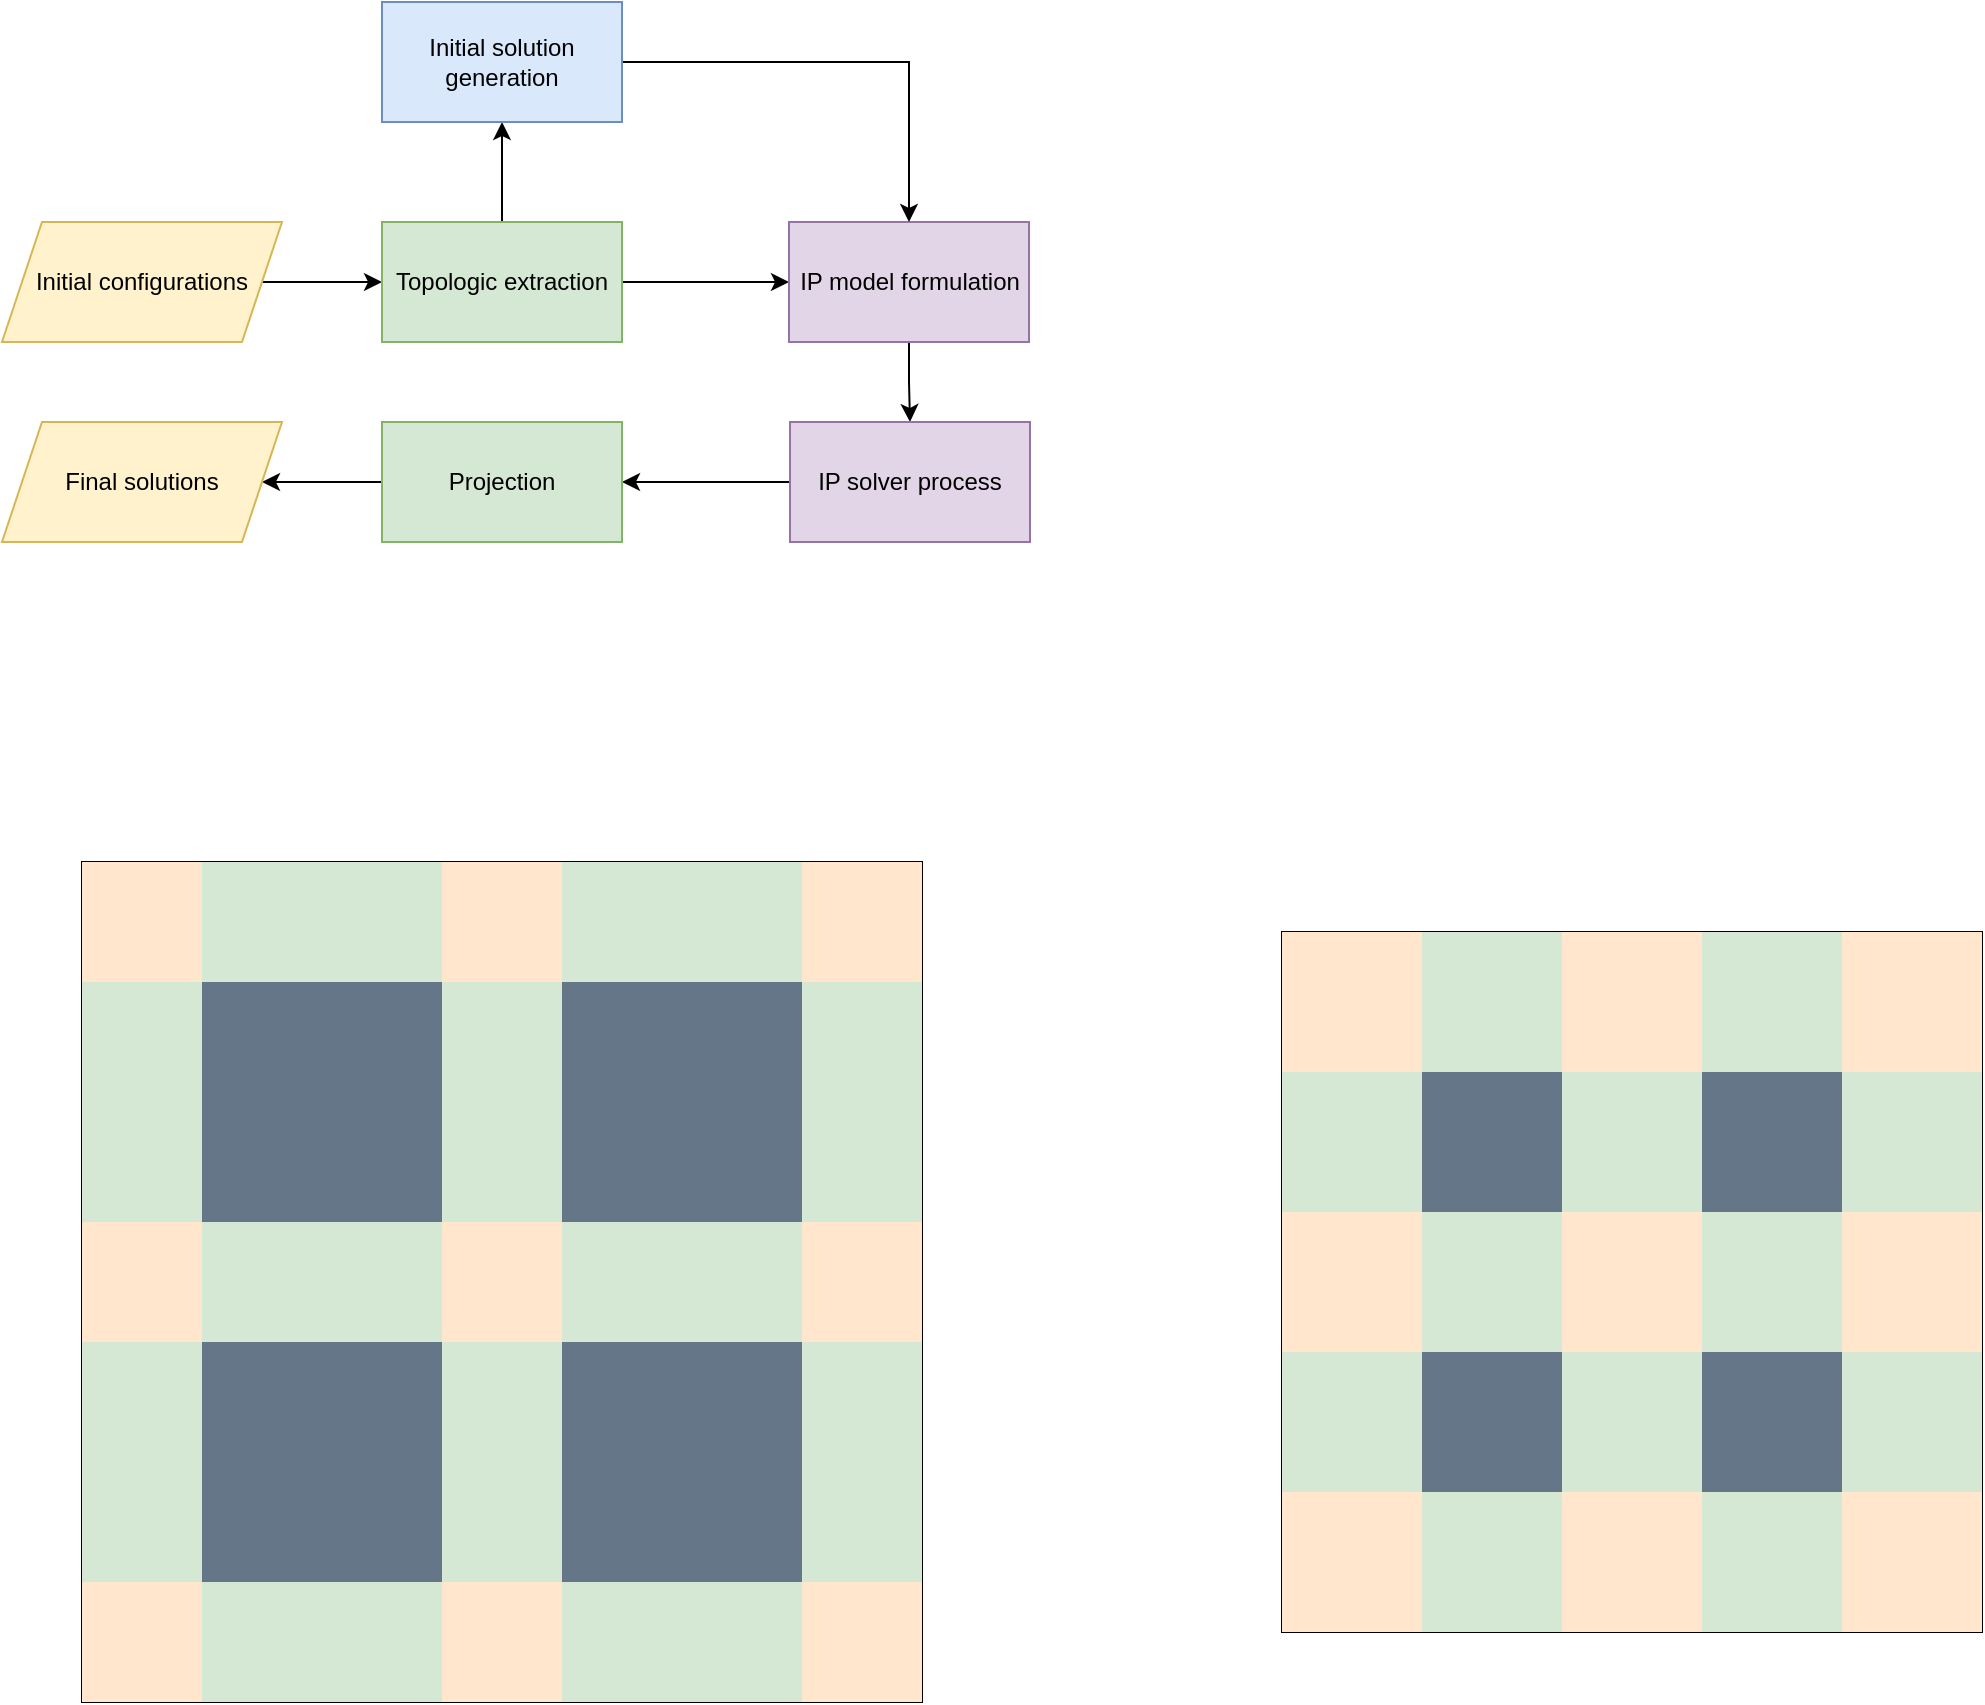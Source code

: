 <mxfile version="14.5.3" type="github">
  <diagram id="I2StB4HqvmvGapNNE5oy" name="Page-1">
    <mxGraphModel dx="1176" dy="695" grid="1" gridSize="10" guides="1" tooltips="1" connect="1" arrows="1" fold="1" page="1" pageScale="1" pageWidth="827" pageHeight="1169" math="0" shadow="0">
      <root>
        <mxCell id="0" />
        <mxCell id="1" parent="0" />
        <mxCell id="PMEJsE3CoTqAWys0NIsd-4" style="edgeStyle=orthogonalEdgeStyle;rounded=0;orthogonalLoop=1;jettySize=auto;html=1;exitX=1;exitY=0.5;exitDx=0;exitDy=0;entryX=0;entryY=0.5;entryDx=0;entryDy=0;" parent="1" source="PMEJsE3CoTqAWys0NIsd-5" target="PMEJsE3CoTqAWys0NIsd-2" edge="1">
          <mxGeometry relative="1" as="geometry">
            <mxPoint x="170" y="360" as="sourcePoint" />
          </mxGeometry>
        </mxCell>
        <mxCell id="PMEJsE3CoTqAWys0NIsd-7" value="" style="edgeStyle=orthogonalEdgeStyle;rounded=0;orthogonalLoop=1;jettySize=auto;html=1;" parent="1" source="PMEJsE3CoTqAWys0NIsd-2" target="PMEJsE3CoTqAWys0NIsd-6" edge="1">
          <mxGeometry relative="1" as="geometry" />
        </mxCell>
        <mxCell id="PMEJsE3CoTqAWys0NIsd-10" value="" style="edgeStyle=orthogonalEdgeStyle;rounded=0;orthogonalLoop=1;jettySize=auto;html=1;" parent="1" source="PMEJsE3CoTqAWys0NIsd-2" target="PMEJsE3CoTqAWys0NIsd-9" edge="1">
          <mxGeometry relative="1" as="geometry" />
        </mxCell>
        <mxCell id="PMEJsE3CoTqAWys0NIsd-2" value="Topologic extraction" style="rounded=0;whiteSpace=wrap;html=1;fillColor=#d5e8d4;strokeColor=#82b366;" parent="1" vertex="1">
          <mxGeometry x="210" y="330" width="120" height="60" as="geometry" />
        </mxCell>
        <mxCell id="PMEJsE3CoTqAWys0NIsd-5" value="Initial configurations" style="shape=parallelogram;perimeter=parallelogramPerimeter;whiteSpace=wrap;html=1;fixedSize=1;fillColor=#fff2cc;strokeColor=#d6b656;" parent="1" vertex="1">
          <mxGeometry x="20" y="330" width="140" height="60" as="geometry" />
        </mxCell>
        <mxCell id="PMEJsE3CoTqAWys0NIsd-13" value="" style="edgeStyle=orthogonalEdgeStyle;rounded=0;orthogonalLoop=1;jettySize=auto;html=1;" parent="1" source="PMEJsE3CoTqAWys0NIsd-6" target="PMEJsE3CoTqAWys0NIsd-12" edge="1">
          <mxGeometry relative="1" as="geometry" />
        </mxCell>
        <mxCell id="PMEJsE3CoTqAWys0NIsd-6" value="IP model formulation" style="rounded=0;whiteSpace=wrap;html=1;fillColor=#e1d5e7;strokeColor=#9673a6;" parent="1" vertex="1">
          <mxGeometry x="413.5" y="330" width="120" height="60" as="geometry" />
        </mxCell>
        <mxCell id="PMEJsE3CoTqAWys0NIsd-11" style="edgeStyle=orthogonalEdgeStyle;rounded=0;orthogonalLoop=1;jettySize=auto;html=1;exitX=1;exitY=0.5;exitDx=0;exitDy=0;entryX=0.5;entryY=0;entryDx=0;entryDy=0;" parent="1" source="PMEJsE3CoTqAWys0NIsd-9" target="PMEJsE3CoTqAWys0NIsd-6" edge="1">
          <mxGeometry relative="1" as="geometry" />
        </mxCell>
        <mxCell id="PMEJsE3CoTqAWys0NIsd-9" value="Initial solution generation" style="whiteSpace=wrap;html=1;rounded=0;fillColor=#dae8fc;strokeColor=#6c8ebf;" parent="1" vertex="1">
          <mxGeometry x="210" y="220" width="120" height="60" as="geometry" />
        </mxCell>
        <mxCell id="PMEJsE3CoTqAWys0NIsd-18" value="" style="edgeStyle=orthogonalEdgeStyle;rounded=0;orthogonalLoop=1;jettySize=auto;html=1;" parent="1" source="PMEJsE3CoTqAWys0NIsd-12" target="PMEJsE3CoTqAWys0NIsd-14" edge="1">
          <mxGeometry relative="1" as="geometry" />
        </mxCell>
        <mxCell id="PMEJsE3CoTqAWys0NIsd-12" value="IP solver process" style="whiteSpace=wrap;html=1;rounded=0;fillColor=#e1d5e7;strokeColor=#9673a6;" parent="1" vertex="1">
          <mxGeometry x="414" y="430" width="120" height="60" as="geometry" />
        </mxCell>
        <mxCell id="PMEJsE3CoTqAWys0NIsd-17" value="" style="edgeStyle=orthogonalEdgeStyle;rounded=0;orthogonalLoop=1;jettySize=auto;html=1;" parent="1" source="PMEJsE3CoTqAWys0NIsd-14" target="PMEJsE3CoTqAWys0NIsd-16" edge="1">
          <mxGeometry relative="1" as="geometry" />
        </mxCell>
        <mxCell id="PMEJsE3CoTqAWys0NIsd-14" value="Projection" style="whiteSpace=wrap;html=1;rounded=0;fillColor=#d5e8d4;strokeColor=#82b366;" parent="1" vertex="1">
          <mxGeometry x="210" y="430" width="120" height="60" as="geometry" />
        </mxCell>
        <mxCell id="PMEJsE3CoTqAWys0NIsd-16" value="Final solutions" style="shape=parallelogram;perimeter=parallelogramPerimeter;whiteSpace=wrap;html=1;fixedSize=1;rounded=0;fillColor=#fff2cc;strokeColor=#d6b656;" parent="1" vertex="1">
          <mxGeometry x="20" y="430" width="140" height="60" as="geometry" />
        </mxCell>
        <mxCell id="oNIAzY-AN2ZQxvYKMyRC-1" value="" style="shape=table;html=1;whiteSpace=wrap;startSize=0;container=1;collapsible=0;childLayout=tableLayout;" vertex="1" parent="1">
          <mxGeometry x="60" y="650" width="420" height="420" as="geometry" />
        </mxCell>
        <mxCell id="oNIAzY-AN2ZQxvYKMyRC-2" value="" style="shape=partialRectangle;html=1;whiteSpace=wrap;collapsible=0;dropTarget=0;pointerEvents=0;fillColor=none;top=0;left=0;bottom=0;right=0;points=[[0,0.5],[1,0.5]];portConstraint=eastwest;" vertex="1" parent="oNIAzY-AN2ZQxvYKMyRC-1">
          <mxGeometry width="420" height="60" as="geometry" />
        </mxCell>
        <mxCell id="oNIAzY-AN2ZQxvYKMyRC-3" value="" style="shape=partialRectangle;html=1;whiteSpace=wrap;connectable=0;overflow=hidden;fillColor=#ffe6cc;top=0;left=0;bottom=0;right=0;strokeColor=#d79b00;" vertex="1" parent="oNIAzY-AN2ZQxvYKMyRC-2">
          <mxGeometry width="60" height="60" as="geometry" />
        </mxCell>
        <mxCell id="oNIAzY-AN2ZQxvYKMyRC-4" value="" style="shape=partialRectangle;html=1;whiteSpace=wrap;connectable=0;overflow=hidden;fillColor=#d5e8d4;top=0;left=0;bottom=0;right=0;strokeColor=#82b366;" vertex="1" parent="oNIAzY-AN2ZQxvYKMyRC-2">
          <mxGeometry x="60" width="60" height="60" as="geometry" />
        </mxCell>
        <mxCell id="oNIAzY-AN2ZQxvYKMyRC-5" value="" style="shape=partialRectangle;html=1;whiteSpace=wrap;connectable=0;overflow=hidden;fillColor=#d5e8d4;top=0;left=0;bottom=0;right=0;strokeColor=#82b366;" vertex="1" parent="oNIAzY-AN2ZQxvYKMyRC-2">
          <mxGeometry x="120" width="60" height="60" as="geometry" />
        </mxCell>
        <mxCell id="oNIAzY-AN2ZQxvYKMyRC-6" value="" style="shape=partialRectangle;html=1;whiteSpace=wrap;connectable=0;overflow=hidden;fillColor=#ffe6cc;top=0;left=0;bottom=0;right=0;strokeColor=#d79b00;" vertex="1" parent="oNIAzY-AN2ZQxvYKMyRC-2">
          <mxGeometry x="180" width="60" height="60" as="geometry" />
        </mxCell>
        <mxCell id="oNIAzY-AN2ZQxvYKMyRC-7" value="" style="shape=partialRectangle;html=1;whiteSpace=wrap;connectable=0;overflow=hidden;fillColor=#d5e8d4;top=0;left=0;bottom=0;right=0;strokeColor=#82b366;" vertex="1" parent="oNIAzY-AN2ZQxvYKMyRC-2">
          <mxGeometry x="240" width="60" height="60" as="geometry" />
        </mxCell>
        <mxCell id="oNIAzY-AN2ZQxvYKMyRC-8" value="" style="shape=partialRectangle;html=1;whiteSpace=wrap;connectable=0;overflow=hidden;fillColor=#d5e8d4;top=0;left=0;bottom=0;right=0;strokeColor=#82b366;" vertex="1" parent="oNIAzY-AN2ZQxvYKMyRC-2">
          <mxGeometry x="300" width="60" height="60" as="geometry" />
        </mxCell>
        <mxCell id="oNIAzY-AN2ZQxvYKMyRC-9" value="" style="shape=partialRectangle;html=1;whiteSpace=wrap;connectable=0;overflow=hidden;fillColor=#ffe6cc;top=0;left=0;bottom=0;right=0;strokeColor=#d79b00;" vertex="1" parent="oNIAzY-AN2ZQxvYKMyRC-2">
          <mxGeometry x="360" width="60" height="60" as="geometry" />
        </mxCell>
        <mxCell id="oNIAzY-AN2ZQxvYKMyRC-10" value="" style="shape=partialRectangle;html=1;whiteSpace=wrap;collapsible=0;dropTarget=0;pointerEvents=0;fillColor=none;top=0;left=0;bottom=0;right=0;points=[[0,0.5],[1,0.5]];portConstraint=eastwest;" vertex="1" parent="oNIAzY-AN2ZQxvYKMyRC-1">
          <mxGeometry y="60" width="420" height="60" as="geometry" />
        </mxCell>
        <mxCell id="oNIAzY-AN2ZQxvYKMyRC-11" value="" style="shape=partialRectangle;html=1;whiteSpace=wrap;connectable=0;overflow=hidden;fillColor=#d5e8d4;top=0;left=0;bottom=0;right=0;strokeColor=#82b366;" vertex="1" parent="oNIAzY-AN2ZQxvYKMyRC-10">
          <mxGeometry width="60" height="60" as="geometry" />
        </mxCell>
        <mxCell id="oNIAzY-AN2ZQxvYKMyRC-12" value="" style="shape=partialRectangle;html=1;whiteSpace=wrap;connectable=0;overflow=hidden;fillColor=#647687;top=0;left=0;bottom=0;right=0;strokeColor=#314354;fontColor=#ffffff;" vertex="1" parent="oNIAzY-AN2ZQxvYKMyRC-10">
          <mxGeometry x="60" width="60" height="60" as="geometry" />
        </mxCell>
        <mxCell id="oNIAzY-AN2ZQxvYKMyRC-13" value="" style="shape=partialRectangle;html=1;whiteSpace=wrap;connectable=0;overflow=hidden;fillColor=#647687;top=0;left=0;bottom=0;right=0;strokeColor=#314354;fontColor=#ffffff;" vertex="1" parent="oNIAzY-AN2ZQxvYKMyRC-10">
          <mxGeometry x="120" width="60" height="60" as="geometry" />
        </mxCell>
        <mxCell id="oNIAzY-AN2ZQxvYKMyRC-14" value="" style="shape=partialRectangle;html=1;whiteSpace=wrap;connectable=0;overflow=hidden;fillColor=#d5e8d4;top=0;left=0;bottom=0;right=0;strokeColor=#82b366;" vertex="1" parent="oNIAzY-AN2ZQxvYKMyRC-10">
          <mxGeometry x="180" width="60" height="60" as="geometry" />
        </mxCell>
        <mxCell id="oNIAzY-AN2ZQxvYKMyRC-15" value="" style="shape=partialRectangle;html=1;whiteSpace=wrap;connectable=0;overflow=hidden;fillColor=#647687;top=0;left=0;bottom=0;right=0;strokeColor=#314354;fontColor=#ffffff;" vertex="1" parent="oNIAzY-AN2ZQxvYKMyRC-10">
          <mxGeometry x="240" width="60" height="60" as="geometry" />
        </mxCell>
        <mxCell id="oNIAzY-AN2ZQxvYKMyRC-16" value="" style="shape=partialRectangle;html=1;whiteSpace=wrap;connectable=0;overflow=hidden;fillColor=#647687;top=0;left=0;bottom=0;right=0;strokeColor=#314354;fontColor=#ffffff;" vertex="1" parent="oNIAzY-AN2ZQxvYKMyRC-10">
          <mxGeometry x="300" width="60" height="60" as="geometry" />
        </mxCell>
        <mxCell id="oNIAzY-AN2ZQxvYKMyRC-17" value="" style="shape=partialRectangle;html=1;whiteSpace=wrap;connectable=0;overflow=hidden;fillColor=#d5e8d4;top=0;left=0;bottom=0;right=0;strokeColor=#82b366;" vertex="1" parent="oNIAzY-AN2ZQxvYKMyRC-10">
          <mxGeometry x="360" width="60" height="60" as="geometry" />
        </mxCell>
        <mxCell id="oNIAzY-AN2ZQxvYKMyRC-18" value="" style="shape=partialRectangle;html=1;whiteSpace=wrap;collapsible=0;dropTarget=0;pointerEvents=0;fillColor=none;top=0;left=0;bottom=0;right=0;points=[[0,0.5],[1,0.5]];portConstraint=eastwest;" vertex="1" parent="oNIAzY-AN2ZQxvYKMyRC-1">
          <mxGeometry y="120" width="420" height="60" as="geometry" />
        </mxCell>
        <mxCell id="oNIAzY-AN2ZQxvYKMyRC-19" value="" style="shape=partialRectangle;html=1;whiteSpace=wrap;connectable=0;overflow=hidden;fillColor=#d5e8d4;top=0;left=0;bottom=0;right=0;strokeColor=#82b366;" vertex="1" parent="oNIAzY-AN2ZQxvYKMyRC-18">
          <mxGeometry width="60" height="60" as="geometry" />
        </mxCell>
        <mxCell id="oNIAzY-AN2ZQxvYKMyRC-20" value="" style="shape=partialRectangle;html=1;whiteSpace=wrap;connectable=0;overflow=hidden;fillColor=#647687;top=0;left=0;bottom=0;right=0;strokeColor=#314354;fontColor=#ffffff;" vertex="1" parent="oNIAzY-AN2ZQxvYKMyRC-18">
          <mxGeometry x="60" width="60" height="60" as="geometry" />
        </mxCell>
        <mxCell id="oNIAzY-AN2ZQxvYKMyRC-21" value="" style="shape=partialRectangle;html=1;whiteSpace=wrap;connectable=0;overflow=hidden;fillColor=#647687;top=0;left=0;bottom=0;right=0;strokeColor=#314354;fontColor=#ffffff;" vertex="1" parent="oNIAzY-AN2ZQxvYKMyRC-18">
          <mxGeometry x="120" width="60" height="60" as="geometry" />
        </mxCell>
        <mxCell id="oNIAzY-AN2ZQxvYKMyRC-22" value="" style="shape=partialRectangle;html=1;whiteSpace=wrap;connectable=0;overflow=hidden;fillColor=#d5e8d4;top=0;left=0;bottom=0;right=0;strokeColor=#82b366;" vertex="1" parent="oNIAzY-AN2ZQxvYKMyRC-18">
          <mxGeometry x="180" width="60" height="60" as="geometry" />
        </mxCell>
        <mxCell id="oNIAzY-AN2ZQxvYKMyRC-23" value="" style="shape=partialRectangle;html=1;whiteSpace=wrap;connectable=0;overflow=hidden;fillColor=#647687;top=0;left=0;bottom=0;right=0;strokeColor=#314354;fontColor=#ffffff;" vertex="1" parent="oNIAzY-AN2ZQxvYKMyRC-18">
          <mxGeometry x="240" width="60" height="60" as="geometry" />
        </mxCell>
        <mxCell id="oNIAzY-AN2ZQxvYKMyRC-24" value="" style="shape=partialRectangle;html=1;whiteSpace=wrap;connectable=0;overflow=hidden;fillColor=#647687;top=0;left=0;bottom=0;right=0;strokeColor=#314354;fontColor=#ffffff;" vertex="1" parent="oNIAzY-AN2ZQxvYKMyRC-18">
          <mxGeometry x="300" width="60" height="60" as="geometry" />
        </mxCell>
        <mxCell id="oNIAzY-AN2ZQxvYKMyRC-25" value="" style="shape=partialRectangle;html=1;whiteSpace=wrap;connectable=0;overflow=hidden;fillColor=#d5e8d4;top=0;left=0;bottom=0;right=0;strokeColor=#82b366;" vertex="1" parent="oNIAzY-AN2ZQxvYKMyRC-18">
          <mxGeometry x="360" width="60" height="60" as="geometry" />
        </mxCell>
        <mxCell id="oNIAzY-AN2ZQxvYKMyRC-26" value="" style="shape=partialRectangle;html=1;whiteSpace=wrap;collapsible=0;dropTarget=0;pointerEvents=0;fillColor=none;top=0;left=0;bottom=0;right=0;points=[[0,0.5],[1,0.5]];portConstraint=eastwest;" vertex="1" parent="oNIAzY-AN2ZQxvYKMyRC-1">
          <mxGeometry y="180" width="420" height="60" as="geometry" />
        </mxCell>
        <mxCell id="oNIAzY-AN2ZQxvYKMyRC-27" value="" style="shape=partialRectangle;html=1;whiteSpace=wrap;connectable=0;overflow=hidden;fillColor=#ffe6cc;top=0;left=0;bottom=0;right=0;strokeColor=#d79b00;" vertex="1" parent="oNIAzY-AN2ZQxvYKMyRC-26">
          <mxGeometry width="60" height="60" as="geometry" />
        </mxCell>
        <mxCell id="oNIAzY-AN2ZQxvYKMyRC-28" value="" style="shape=partialRectangle;html=1;whiteSpace=wrap;connectable=0;overflow=hidden;fillColor=#d5e8d4;top=0;left=0;bottom=0;right=0;strokeColor=#82b366;" vertex="1" parent="oNIAzY-AN2ZQxvYKMyRC-26">
          <mxGeometry x="60" width="60" height="60" as="geometry" />
        </mxCell>
        <mxCell id="oNIAzY-AN2ZQxvYKMyRC-29" value="" style="shape=partialRectangle;html=1;whiteSpace=wrap;connectable=0;overflow=hidden;fillColor=#d5e8d4;top=0;left=0;bottom=0;right=0;strokeColor=#82b366;" vertex="1" parent="oNIAzY-AN2ZQxvYKMyRC-26">
          <mxGeometry x="120" width="60" height="60" as="geometry" />
        </mxCell>
        <mxCell id="oNIAzY-AN2ZQxvYKMyRC-30" value="" style="shape=partialRectangle;html=1;whiteSpace=wrap;connectable=0;overflow=hidden;fillColor=#ffe6cc;top=0;left=0;bottom=0;right=0;strokeColor=#d79b00;" vertex="1" parent="oNIAzY-AN2ZQxvYKMyRC-26">
          <mxGeometry x="180" width="60" height="60" as="geometry" />
        </mxCell>
        <mxCell id="oNIAzY-AN2ZQxvYKMyRC-31" value="" style="shape=partialRectangle;html=1;whiteSpace=wrap;connectable=0;overflow=hidden;fillColor=#d5e8d4;top=0;left=0;bottom=0;right=0;strokeColor=#82b366;" vertex="1" parent="oNIAzY-AN2ZQxvYKMyRC-26">
          <mxGeometry x="240" width="60" height="60" as="geometry" />
        </mxCell>
        <mxCell id="oNIAzY-AN2ZQxvYKMyRC-32" value="" style="shape=partialRectangle;html=1;whiteSpace=wrap;connectable=0;overflow=hidden;fillColor=#d5e8d4;top=0;left=0;bottom=0;right=0;strokeColor=#82b366;" vertex="1" parent="oNIAzY-AN2ZQxvYKMyRC-26">
          <mxGeometry x="300" width="60" height="60" as="geometry" />
        </mxCell>
        <mxCell id="oNIAzY-AN2ZQxvYKMyRC-33" value="" style="shape=partialRectangle;html=1;whiteSpace=wrap;connectable=0;overflow=hidden;fillColor=#ffe6cc;top=0;left=0;bottom=0;right=0;strokeColor=#d79b00;" vertex="1" parent="oNIAzY-AN2ZQxvYKMyRC-26">
          <mxGeometry x="360" width="60" height="60" as="geometry" />
        </mxCell>
        <mxCell id="oNIAzY-AN2ZQxvYKMyRC-34" value="" style="shape=partialRectangle;html=1;whiteSpace=wrap;collapsible=0;dropTarget=0;pointerEvents=0;fillColor=none;top=0;left=0;bottom=0;right=0;points=[[0,0.5],[1,0.5]];portConstraint=eastwest;" vertex="1" parent="oNIAzY-AN2ZQxvYKMyRC-1">
          <mxGeometry y="240" width="420" height="60" as="geometry" />
        </mxCell>
        <mxCell id="oNIAzY-AN2ZQxvYKMyRC-35" value="" style="shape=partialRectangle;html=1;whiteSpace=wrap;connectable=0;overflow=hidden;fillColor=#d5e8d4;top=0;left=0;bottom=0;right=0;strokeColor=#82b366;" vertex="1" parent="oNIAzY-AN2ZQxvYKMyRC-34">
          <mxGeometry width="60" height="60" as="geometry" />
        </mxCell>
        <mxCell id="oNIAzY-AN2ZQxvYKMyRC-36" value="" style="shape=partialRectangle;html=1;whiteSpace=wrap;connectable=0;overflow=hidden;fillColor=#647687;top=0;left=0;bottom=0;right=0;strokeColor=#314354;fontColor=#ffffff;" vertex="1" parent="oNIAzY-AN2ZQxvYKMyRC-34">
          <mxGeometry x="60" width="60" height="60" as="geometry" />
        </mxCell>
        <mxCell id="oNIAzY-AN2ZQxvYKMyRC-37" value="" style="shape=partialRectangle;html=1;whiteSpace=wrap;connectable=0;overflow=hidden;fillColor=#647687;top=0;left=0;bottom=0;right=0;strokeColor=#314354;fontColor=#ffffff;" vertex="1" parent="oNIAzY-AN2ZQxvYKMyRC-34">
          <mxGeometry x="120" width="60" height="60" as="geometry" />
        </mxCell>
        <mxCell id="oNIAzY-AN2ZQxvYKMyRC-38" value="" style="shape=partialRectangle;html=1;whiteSpace=wrap;connectable=0;overflow=hidden;fillColor=#d5e8d4;top=0;left=0;bottom=0;right=0;strokeColor=#82b366;" vertex="1" parent="oNIAzY-AN2ZQxvYKMyRC-34">
          <mxGeometry x="180" width="60" height="60" as="geometry" />
        </mxCell>
        <mxCell id="oNIAzY-AN2ZQxvYKMyRC-39" value="" style="shape=partialRectangle;html=1;whiteSpace=wrap;connectable=0;overflow=hidden;fillColor=#647687;top=0;left=0;bottom=0;right=0;strokeColor=#314354;fontColor=#ffffff;" vertex="1" parent="oNIAzY-AN2ZQxvYKMyRC-34">
          <mxGeometry x="240" width="60" height="60" as="geometry" />
        </mxCell>
        <mxCell id="oNIAzY-AN2ZQxvYKMyRC-40" value="" style="shape=partialRectangle;html=1;whiteSpace=wrap;connectable=0;overflow=hidden;fillColor=#647687;top=0;left=0;bottom=0;right=0;strokeColor=#314354;fontColor=#ffffff;" vertex="1" parent="oNIAzY-AN2ZQxvYKMyRC-34">
          <mxGeometry x="300" width="60" height="60" as="geometry" />
        </mxCell>
        <mxCell id="oNIAzY-AN2ZQxvYKMyRC-41" value="" style="shape=partialRectangle;html=1;whiteSpace=wrap;connectable=0;overflow=hidden;fillColor=#d5e8d4;top=0;left=0;bottom=0;right=0;strokeColor=#82b366;" vertex="1" parent="oNIAzY-AN2ZQxvYKMyRC-34">
          <mxGeometry x="360" width="60" height="60" as="geometry" />
        </mxCell>
        <mxCell id="oNIAzY-AN2ZQxvYKMyRC-42" value="" style="shape=partialRectangle;html=1;whiteSpace=wrap;collapsible=0;dropTarget=0;pointerEvents=0;fillColor=none;top=0;left=0;bottom=0;right=0;points=[[0,0.5],[1,0.5]];portConstraint=eastwest;" vertex="1" parent="oNIAzY-AN2ZQxvYKMyRC-1">
          <mxGeometry y="300" width="420" height="60" as="geometry" />
        </mxCell>
        <mxCell id="oNIAzY-AN2ZQxvYKMyRC-43" value="" style="shape=partialRectangle;html=1;whiteSpace=wrap;connectable=0;overflow=hidden;fillColor=#d5e8d4;top=0;left=0;bottom=0;right=0;strokeColor=#82b366;" vertex="1" parent="oNIAzY-AN2ZQxvYKMyRC-42">
          <mxGeometry width="60" height="60" as="geometry" />
        </mxCell>
        <mxCell id="oNIAzY-AN2ZQxvYKMyRC-44" value="" style="shape=partialRectangle;html=1;whiteSpace=wrap;connectable=0;overflow=hidden;fillColor=#647687;top=0;left=0;bottom=0;right=0;strokeColor=#314354;fontColor=#ffffff;" vertex="1" parent="oNIAzY-AN2ZQxvYKMyRC-42">
          <mxGeometry x="60" width="60" height="60" as="geometry" />
        </mxCell>
        <mxCell id="oNIAzY-AN2ZQxvYKMyRC-45" value="" style="shape=partialRectangle;html=1;whiteSpace=wrap;connectable=0;overflow=hidden;fillColor=#647687;top=0;left=0;bottom=0;right=0;strokeColor=#314354;fontColor=#ffffff;" vertex="1" parent="oNIAzY-AN2ZQxvYKMyRC-42">
          <mxGeometry x="120" width="60" height="60" as="geometry" />
        </mxCell>
        <mxCell id="oNIAzY-AN2ZQxvYKMyRC-46" value="" style="shape=partialRectangle;html=1;whiteSpace=wrap;connectable=0;overflow=hidden;fillColor=#d5e8d4;top=0;left=0;bottom=0;right=0;strokeColor=#82b366;" vertex="1" parent="oNIAzY-AN2ZQxvYKMyRC-42">
          <mxGeometry x="180" width="60" height="60" as="geometry" />
        </mxCell>
        <mxCell id="oNIAzY-AN2ZQxvYKMyRC-47" value="" style="shape=partialRectangle;html=1;whiteSpace=wrap;connectable=0;overflow=hidden;fillColor=#647687;top=0;left=0;bottom=0;right=0;strokeColor=#314354;fontColor=#ffffff;" vertex="1" parent="oNIAzY-AN2ZQxvYKMyRC-42">
          <mxGeometry x="240" width="60" height="60" as="geometry" />
        </mxCell>
        <mxCell id="oNIAzY-AN2ZQxvYKMyRC-48" value="" style="shape=partialRectangle;html=1;whiteSpace=wrap;connectable=0;overflow=hidden;fillColor=#647687;top=0;left=0;bottom=0;right=0;strokeColor=#314354;fontColor=#ffffff;" vertex="1" parent="oNIAzY-AN2ZQxvYKMyRC-42">
          <mxGeometry x="300" width="60" height="60" as="geometry" />
        </mxCell>
        <mxCell id="oNIAzY-AN2ZQxvYKMyRC-49" value="" style="shape=partialRectangle;html=1;whiteSpace=wrap;connectable=0;overflow=hidden;fillColor=#d5e8d4;top=0;left=0;bottom=0;right=0;strokeColor=#82b366;" vertex="1" parent="oNIAzY-AN2ZQxvYKMyRC-42">
          <mxGeometry x="360" width="60" height="60" as="geometry" />
        </mxCell>
        <mxCell id="oNIAzY-AN2ZQxvYKMyRC-50" value="" style="shape=partialRectangle;html=1;whiteSpace=wrap;collapsible=0;dropTarget=0;pointerEvents=0;fillColor=none;top=0;left=0;bottom=0;right=0;points=[[0,0.5],[1,0.5]];portConstraint=eastwest;" vertex="1" parent="oNIAzY-AN2ZQxvYKMyRC-1">
          <mxGeometry y="360" width="420" height="60" as="geometry" />
        </mxCell>
        <mxCell id="oNIAzY-AN2ZQxvYKMyRC-51" value="" style="shape=partialRectangle;html=1;whiteSpace=wrap;connectable=0;overflow=hidden;fillColor=#ffe6cc;top=0;left=0;bottom=0;right=0;strokeColor=#d79b00;" vertex="1" parent="oNIAzY-AN2ZQxvYKMyRC-50">
          <mxGeometry width="60" height="60" as="geometry" />
        </mxCell>
        <mxCell id="oNIAzY-AN2ZQxvYKMyRC-52" value="" style="shape=partialRectangle;html=1;whiteSpace=wrap;connectable=0;overflow=hidden;fillColor=#d5e8d4;top=0;left=0;bottom=0;right=0;strokeColor=#82b366;" vertex="1" parent="oNIAzY-AN2ZQxvYKMyRC-50">
          <mxGeometry x="60" width="60" height="60" as="geometry" />
        </mxCell>
        <mxCell id="oNIAzY-AN2ZQxvYKMyRC-53" value="" style="shape=partialRectangle;html=1;whiteSpace=wrap;connectable=0;overflow=hidden;fillColor=#d5e8d4;top=0;left=0;bottom=0;right=0;strokeColor=#82b366;" vertex="1" parent="oNIAzY-AN2ZQxvYKMyRC-50">
          <mxGeometry x="120" width="60" height="60" as="geometry" />
        </mxCell>
        <mxCell id="oNIAzY-AN2ZQxvYKMyRC-54" value="" style="shape=partialRectangle;html=1;whiteSpace=wrap;connectable=0;overflow=hidden;fillColor=#ffe6cc;top=0;left=0;bottom=0;right=0;strokeColor=#d79b00;" vertex="1" parent="oNIAzY-AN2ZQxvYKMyRC-50">
          <mxGeometry x="180" width="60" height="60" as="geometry" />
        </mxCell>
        <mxCell id="oNIAzY-AN2ZQxvYKMyRC-55" value="" style="shape=partialRectangle;html=1;whiteSpace=wrap;connectable=0;overflow=hidden;fillColor=#d5e8d4;top=0;left=0;bottom=0;right=0;strokeColor=#82b366;" vertex="1" parent="oNIAzY-AN2ZQxvYKMyRC-50">
          <mxGeometry x="240" width="60" height="60" as="geometry" />
        </mxCell>
        <mxCell id="oNIAzY-AN2ZQxvYKMyRC-56" value="" style="shape=partialRectangle;html=1;whiteSpace=wrap;connectable=0;overflow=hidden;fillColor=#d5e8d4;top=0;left=0;bottom=0;right=0;strokeColor=#82b366;" vertex="1" parent="oNIAzY-AN2ZQxvYKMyRC-50">
          <mxGeometry x="300" width="60" height="60" as="geometry" />
        </mxCell>
        <mxCell id="oNIAzY-AN2ZQxvYKMyRC-57" value="" style="shape=partialRectangle;html=1;whiteSpace=wrap;connectable=0;overflow=hidden;fillColor=#ffe6cc;top=0;left=0;bottom=0;right=0;strokeColor=#d79b00;" vertex="1" parent="oNIAzY-AN2ZQxvYKMyRC-50">
          <mxGeometry x="360" width="60" height="60" as="geometry" />
        </mxCell>
        <mxCell id="oNIAzY-AN2ZQxvYKMyRC-58" value="" style="shape=table;html=1;whiteSpace=wrap;startSize=0;container=1;collapsible=0;childLayout=tableLayout;" vertex="1" parent="1">
          <mxGeometry x="660" y="685" width="350" height="350" as="geometry" />
        </mxCell>
        <mxCell id="oNIAzY-AN2ZQxvYKMyRC-59" value="" style="shape=partialRectangle;html=1;whiteSpace=wrap;collapsible=0;dropTarget=0;pointerEvents=0;fillColor=none;top=0;left=0;bottom=0;right=0;points=[[0,0.5],[1,0.5]];portConstraint=eastwest;" vertex="1" parent="oNIAzY-AN2ZQxvYKMyRC-58">
          <mxGeometry width="350" height="70" as="geometry" />
        </mxCell>
        <mxCell id="oNIAzY-AN2ZQxvYKMyRC-60" value="" style="shape=partialRectangle;html=1;whiteSpace=wrap;connectable=0;overflow=hidden;fillColor=#ffe6cc;top=0;left=0;bottom=0;right=0;strokeColor=#d79b00;" vertex="1" parent="oNIAzY-AN2ZQxvYKMyRC-59">
          <mxGeometry width="70" height="70" as="geometry" />
        </mxCell>
        <mxCell id="oNIAzY-AN2ZQxvYKMyRC-61" value="" style="shape=partialRectangle;html=1;whiteSpace=wrap;connectable=0;overflow=hidden;fillColor=#d5e8d4;top=0;left=0;bottom=0;right=0;strokeColor=#82b366;" vertex="1" parent="oNIAzY-AN2ZQxvYKMyRC-59">
          <mxGeometry x="70" width="70" height="70" as="geometry" />
        </mxCell>
        <mxCell id="oNIAzY-AN2ZQxvYKMyRC-62" value="" style="shape=partialRectangle;html=1;whiteSpace=wrap;connectable=0;overflow=hidden;fillColor=#ffe6cc;top=0;left=0;bottom=0;right=0;strokeColor=#d79b00;" vertex="1" parent="oNIAzY-AN2ZQxvYKMyRC-59">
          <mxGeometry x="140" width="70" height="70" as="geometry" />
        </mxCell>
        <mxCell id="oNIAzY-AN2ZQxvYKMyRC-63" value="" style="shape=partialRectangle;html=1;whiteSpace=wrap;connectable=0;overflow=hidden;fillColor=#d5e8d4;top=0;left=0;bottom=0;right=0;strokeColor=#82b366;" vertex="1" parent="oNIAzY-AN2ZQxvYKMyRC-59">
          <mxGeometry x="210" width="70" height="70" as="geometry" />
        </mxCell>
        <mxCell id="oNIAzY-AN2ZQxvYKMyRC-64" value="" style="shape=partialRectangle;html=1;whiteSpace=wrap;connectable=0;overflow=hidden;fillColor=#ffe6cc;top=0;left=0;bottom=0;right=0;strokeColor=#d79b00;" vertex="1" parent="oNIAzY-AN2ZQxvYKMyRC-59">
          <mxGeometry x="280" width="70" height="70" as="geometry" />
        </mxCell>
        <mxCell id="oNIAzY-AN2ZQxvYKMyRC-65" value="" style="shape=partialRectangle;html=1;whiteSpace=wrap;collapsible=0;dropTarget=0;pointerEvents=0;fillColor=none;top=0;left=0;bottom=0;right=0;points=[[0,0.5],[1,0.5]];portConstraint=eastwest;" vertex="1" parent="oNIAzY-AN2ZQxvYKMyRC-58">
          <mxGeometry y="70" width="350" height="70" as="geometry" />
        </mxCell>
        <mxCell id="oNIAzY-AN2ZQxvYKMyRC-66" value="" style="shape=partialRectangle;html=1;whiteSpace=wrap;connectable=0;overflow=hidden;fillColor=#d5e8d4;top=0;left=0;bottom=0;right=0;strokeColor=#82b366;" vertex="1" parent="oNIAzY-AN2ZQxvYKMyRC-65">
          <mxGeometry width="70" height="70" as="geometry" />
        </mxCell>
        <mxCell id="oNIAzY-AN2ZQxvYKMyRC-67" value="" style="shape=partialRectangle;html=1;whiteSpace=wrap;connectable=0;overflow=hidden;fillColor=#647687;top=0;left=0;bottom=0;right=0;strokeColor=#314354;fontColor=#ffffff;" vertex="1" parent="oNIAzY-AN2ZQxvYKMyRC-65">
          <mxGeometry x="70" width="70" height="70" as="geometry" />
        </mxCell>
        <mxCell id="oNIAzY-AN2ZQxvYKMyRC-68" value="" style="shape=partialRectangle;html=1;whiteSpace=wrap;connectable=0;overflow=hidden;fillColor=#d5e8d4;top=0;left=0;bottom=0;right=0;strokeColor=#82b366;" vertex="1" parent="oNIAzY-AN2ZQxvYKMyRC-65">
          <mxGeometry x="140" width="70" height="70" as="geometry" />
        </mxCell>
        <mxCell id="oNIAzY-AN2ZQxvYKMyRC-69" value="" style="shape=partialRectangle;html=1;whiteSpace=wrap;connectable=0;overflow=hidden;fillColor=#647687;top=0;left=0;bottom=0;right=0;strokeColor=#314354;fontColor=#ffffff;" vertex="1" parent="oNIAzY-AN2ZQxvYKMyRC-65">
          <mxGeometry x="210" width="70" height="70" as="geometry" />
        </mxCell>
        <mxCell id="oNIAzY-AN2ZQxvYKMyRC-70" value="" style="shape=partialRectangle;html=1;whiteSpace=wrap;connectable=0;overflow=hidden;fillColor=#d5e8d4;top=0;left=0;bottom=0;right=0;strokeColor=#82b366;" vertex="1" parent="oNIAzY-AN2ZQxvYKMyRC-65">
          <mxGeometry x="280" width="70" height="70" as="geometry" />
        </mxCell>
        <mxCell id="oNIAzY-AN2ZQxvYKMyRC-71" value="" style="shape=partialRectangle;html=1;whiteSpace=wrap;collapsible=0;dropTarget=0;pointerEvents=0;fillColor=none;top=0;left=0;bottom=0;right=0;points=[[0,0.5],[1,0.5]];portConstraint=eastwest;" vertex="1" parent="oNIAzY-AN2ZQxvYKMyRC-58">
          <mxGeometry y="140" width="350" height="70" as="geometry" />
        </mxCell>
        <mxCell id="oNIAzY-AN2ZQxvYKMyRC-72" value="" style="shape=partialRectangle;html=1;whiteSpace=wrap;connectable=0;overflow=hidden;fillColor=#ffe6cc;top=0;left=0;bottom=0;right=0;strokeColor=#d79b00;" vertex="1" parent="oNIAzY-AN2ZQxvYKMyRC-71">
          <mxGeometry width="70" height="70" as="geometry" />
        </mxCell>
        <mxCell id="oNIAzY-AN2ZQxvYKMyRC-73" value="" style="shape=partialRectangle;html=1;whiteSpace=wrap;connectable=0;overflow=hidden;fillColor=#d5e8d4;top=0;left=0;bottom=0;right=0;strokeColor=#82b366;" vertex="1" parent="oNIAzY-AN2ZQxvYKMyRC-71">
          <mxGeometry x="70" width="70" height="70" as="geometry" />
        </mxCell>
        <mxCell id="oNIAzY-AN2ZQxvYKMyRC-74" value="" style="shape=partialRectangle;html=1;whiteSpace=wrap;connectable=0;overflow=hidden;fillColor=#ffe6cc;top=0;left=0;bottom=0;right=0;strokeColor=#d79b00;" vertex="1" parent="oNIAzY-AN2ZQxvYKMyRC-71">
          <mxGeometry x="140" width="70" height="70" as="geometry" />
        </mxCell>
        <mxCell id="oNIAzY-AN2ZQxvYKMyRC-75" value="" style="shape=partialRectangle;html=1;whiteSpace=wrap;connectable=0;overflow=hidden;fillColor=#d5e8d4;top=0;left=0;bottom=0;right=0;strokeColor=#82b366;" vertex="1" parent="oNIAzY-AN2ZQxvYKMyRC-71">
          <mxGeometry x="210" width="70" height="70" as="geometry" />
        </mxCell>
        <mxCell id="oNIAzY-AN2ZQxvYKMyRC-76" value="" style="shape=partialRectangle;html=1;whiteSpace=wrap;connectable=0;overflow=hidden;fillColor=#ffe6cc;top=0;left=0;bottom=0;right=0;strokeColor=#d79b00;" vertex="1" parent="oNIAzY-AN2ZQxvYKMyRC-71">
          <mxGeometry x="280" width="70" height="70" as="geometry" />
        </mxCell>
        <mxCell id="oNIAzY-AN2ZQxvYKMyRC-77" value="" style="shape=partialRectangle;html=1;whiteSpace=wrap;collapsible=0;dropTarget=0;pointerEvents=0;fillColor=none;top=0;left=0;bottom=0;right=0;points=[[0,0.5],[1,0.5]];portConstraint=eastwest;" vertex="1" parent="oNIAzY-AN2ZQxvYKMyRC-58">
          <mxGeometry y="210" width="350" height="70" as="geometry" />
        </mxCell>
        <mxCell id="oNIAzY-AN2ZQxvYKMyRC-78" value="" style="shape=partialRectangle;html=1;whiteSpace=wrap;connectable=0;overflow=hidden;fillColor=#d5e8d4;top=0;left=0;bottom=0;right=0;strokeColor=#82b366;" vertex="1" parent="oNIAzY-AN2ZQxvYKMyRC-77">
          <mxGeometry width="70" height="70" as="geometry" />
        </mxCell>
        <mxCell id="oNIAzY-AN2ZQxvYKMyRC-79" value="" style="shape=partialRectangle;html=1;whiteSpace=wrap;connectable=0;overflow=hidden;fillColor=#647687;top=0;left=0;bottom=0;right=0;strokeColor=#314354;fontColor=#ffffff;" vertex="1" parent="oNIAzY-AN2ZQxvYKMyRC-77">
          <mxGeometry x="70" width="70" height="70" as="geometry" />
        </mxCell>
        <mxCell id="oNIAzY-AN2ZQxvYKMyRC-80" value="" style="shape=partialRectangle;html=1;whiteSpace=wrap;connectable=0;overflow=hidden;fillColor=#d5e8d4;top=0;left=0;bottom=0;right=0;strokeColor=#82b366;" vertex="1" parent="oNIAzY-AN2ZQxvYKMyRC-77">
          <mxGeometry x="140" width="70" height="70" as="geometry" />
        </mxCell>
        <mxCell id="oNIAzY-AN2ZQxvYKMyRC-81" value="" style="shape=partialRectangle;html=1;whiteSpace=wrap;connectable=0;overflow=hidden;fillColor=#647687;top=0;left=0;bottom=0;right=0;strokeColor=#314354;fontColor=#ffffff;" vertex="1" parent="oNIAzY-AN2ZQxvYKMyRC-77">
          <mxGeometry x="210" width="70" height="70" as="geometry" />
        </mxCell>
        <mxCell id="oNIAzY-AN2ZQxvYKMyRC-82" value="" style="shape=partialRectangle;html=1;whiteSpace=wrap;connectable=0;overflow=hidden;fillColor=#d5e8d4;top=0;left=0;bottom=0;right=0;strokeColor=#82b366;" vertex="1" parent="oNIAzY-AN2ZQxvYKMyRC-77">
          <mxGeometry x="280" width="70" height="70" as="geometry" />
        </mxCell>
        <mxCell id="oNIAzY-AN2ZQxvYKMyRC-83" value="" style="shape=partialRectangle;html=1;whiteSpace=wrap;collapsible=0;dropTarget=0;pointerEvents=0;fillColor=none;top=0;left=0;bottom=0;right=0;points=[[0,0.5],[1,0.5]];portConstraint=eastwest;" vertex="1" parent="oNIAzY-AN2ZQxvYKMyRC-58">
          <mxGeometry y="280" width="350" height="70" as="geometry" />
        </mxCell>
        <mxCell id="oNIAzY-AN2ZQxvYKMyRC-84" value="" style="shape=partialRectangle;html=1;whiteSpace=wrap;connectable=0;overflow=hidden;fillColor=#ffe6cc;top=0;left=0;bottom=0;right=0;strokeColor=#d79b00;" vertex="1" parent="oNIAzY-AN2ZQxvYKMyRC-83">
          <mxGeometry width="70" height="70" as="geometry" />
        </mxCell>
        <mxCell id="oNIAzY-AN2ZQxvYKMyRC-85" value="" style="shape=partialRectangle;html=1;whiteSpace=wrap;connectable=0;overflow=hidden;fillColor=#d5e8d4;top=0;left=0;bottom=0;right=0;strokeColor=#82b366;" vertex="1" parent="oNIAzY-AN2ZQxvYKMyRC-83">
          <mxGeometry x="70" width="70" height="70" as="geometry" />
        </mxCell>
        <mxCell id="oNIAzY-AN2ZQxvYKMyRC-86" value="" style="shape=partialRectangle;html=1;whiteSpace=wrap;connectable=0;overflow=hidden;fillColor=#ffe6cc;top=0;left=0;bottom=0;right=0;strokeColor=#d79b00;" vertex="1" parent="oNIAzY-AN2ZQxvYKMyRC-83">
          <mxGeometry x="140" width="70" height="70" as="geometry" />
        </mxCell>
        <mxCell id="oNIAzY-AN2ZQxvYKMyRC-87" value="" style="shape=partialRectangle;html=1;whiteSpace=wrap;connectable=0;overflow=hidden;fillColor=#d5e8d4;top=0;left=0;bottom=0;right=0;strokeColor=#82b366;" vertex="1" parent="oNIAzY-AN2ZQxvYKMyRC-83">
          <mxGeometry x="210" width="70" height="70" as="geometry" />
        </mxCell>
        <mxCell id="oNIAzY-AN2ZQxvYKMyRC-88" value="" style="shape=partialRectangle;html=1;whiteSpace=wrap;connectable=0;overflow=hidden;fillColor=#ffe6cc;top=0;left=0;bottom=0;right=0;strokeColor=#d79b00;" vertex="1" parent="oNIAzY-AN2ZQxvYKMyRC-83">
          <mxGeometry x="280" width="70" height="70" as="geometry" />
        </mxCell>
      </root>
    </mxGraphModel>
  </diagram>
</mxfile>

